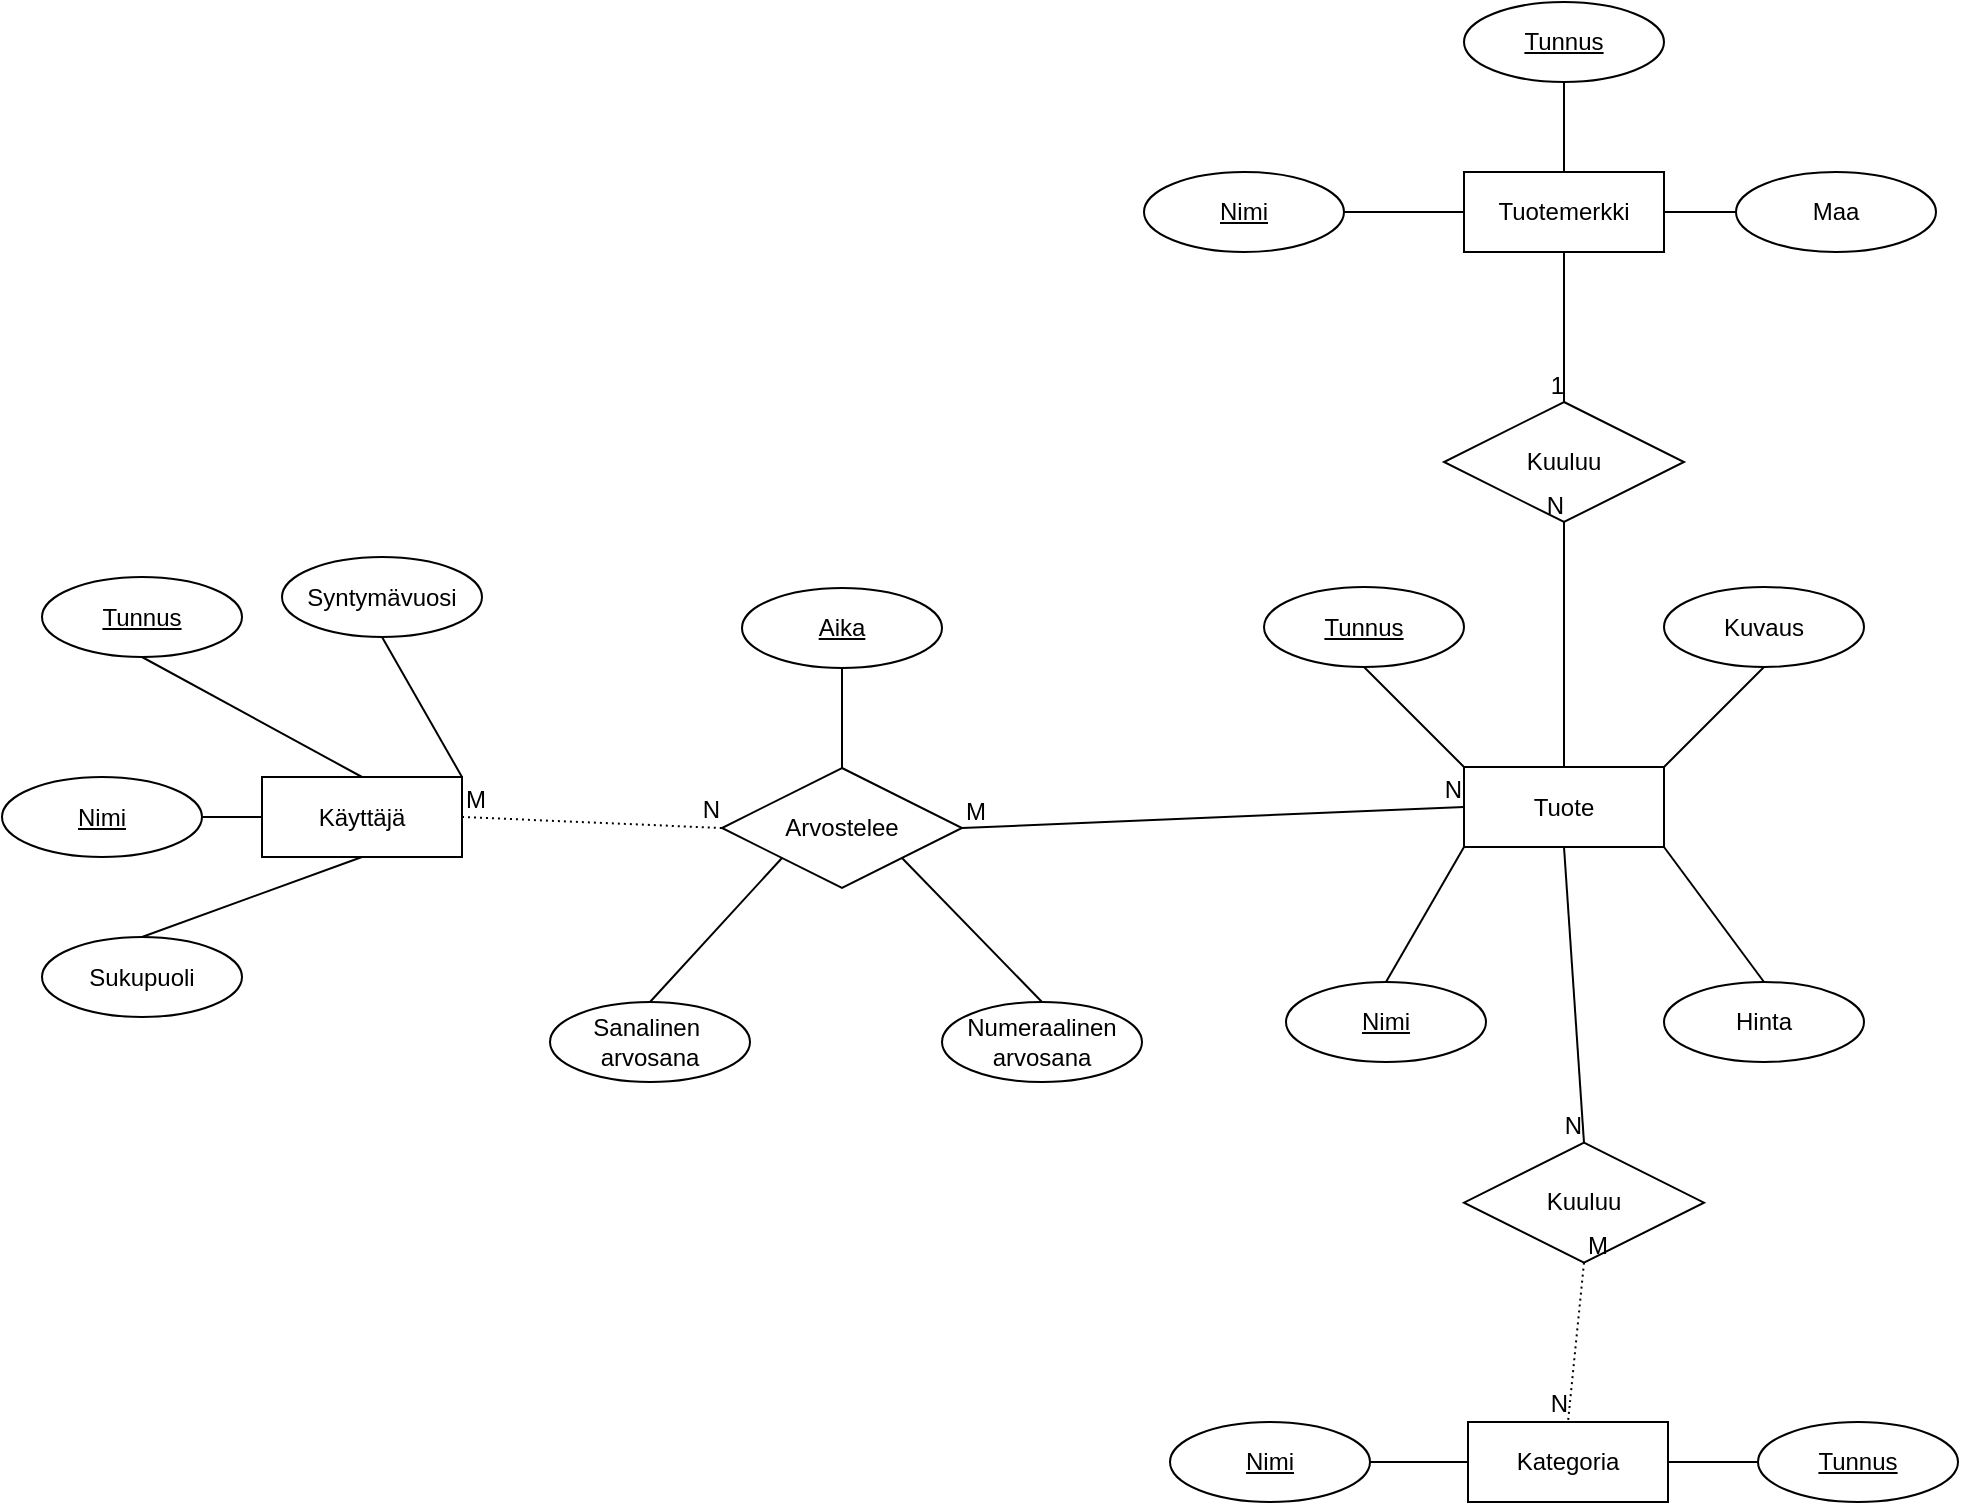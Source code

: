 <mxfile version="14.5.1" type="device"><diagram id="hmqA4cE2GXNcTE0PgJ97" name="Sivu-1"><mxGraphModel dx="1010" dy="1367" grid="1" gridSize="10" guides="1" tooltips="1" connect="1" arrows="1" fold="1" page="1" pageScale="1" pageWidth="827" pageHeight="1169" math="0" shadow="0"><root><mxCell id="0"/><mxCell id="1" parent="0"/><mxCell id="H9yxQupQNW9AQyWHFt7P-1" value="Käyttäjä" style="whiteSpace=wrap;html=1;align=center;" vertex="1" parent="1"><mxGeometry x="170" y="417.5" width="100" height="40" as="geometry"/></mxCell><mxCell id="H9yxQupQNW9AQyWHFt7P-2" value="Tunnus" style="ellipse;whiteSpace=wrap;html=1;align=center;fontStyle=4;" vertex="1" parent="1"><mxGeometry x="60" y="317.5" width="100" height="40" as="geometry"/></mxCell><mxCell id="H9yxQupQNW9AQyWHFt7P-3" value="Nimi" style="ellipse;whiteSpace=wrap;html=1;align=center;fontStyle=4;" vertex="1" parent="1"><mxGeometry x="40" y="417.5" width="100" height="40" as="geometry"/></mxCell><mxCell id="H9yxQupQNW9AQyWHFt7P-4" value="Sukupuoli" style="ellipse;whiteSpace=wrap;html=1;align=center;" vertex="1" parent="1"><mxGeometry x="60" y="497.5" width="100" height="40" as="geometry"/></mxCell><mxCell id="H9yxQupQNW9AQyWHFt7P-5" value="Syntymävuosi" style="ellipse;whiteSpace=wrap;html=1;align=center;" vertex="1" parent="1"><mxGeometry x="180" y="307.5" width="100" height="40" as="geometry"/></mxCell><mxCell id="H9yxQupQNW9AQyWHFt7P-6" value="" style="endArrow=none;html=1;rounded=0;exitX=0.5;exitY=1;exitDx=0;exitDy=0;entryX=0.5;entryY=0;entryDx=0;entryDy=0;" edge="1" parent="1" source="H9yxQupQNW9AQyWHFt7P-1" target="H9yxQupQNW9AQyWHFt7P-4"><mxGeometry relative="1" as="geometry"><mxPoint x="160" y="627.5" as="sourcePoint"/><mxPoint x="320" y="627.5" as="targetPoint"/></mxGeometry></mxCell><mxCell id="H9yxQupQNW9AQyWHFt7P-7" value="" style="endArrow=none;html=1;rounded=0;exitX=1;exitY=0;exitDx=0;exitDy=0;entryX=0.5;entryY=1;entryDx=0;entryDy=0;" edge="1" parent="1" source="H9yxQupQNW9AQyWHFt7P-1" target="H9yxQupQNW9AQyWHFt7P-5"><mxGeometry relative="1" as="geometry"><mxPoint x="330" y="517.5" as="sourcePoint"/><mxPoint x="490" y="517.5" as="targetPoint"/></mxGeometry></mxCell><mxCell id="H9yxQupQNW9AQyWHFt7P-8" value="" style="endArrow=none;html=1;rounded=0;exitX=0.5;exitY=0;exitDx=0;exitDy=0;entryX=0.5;entryY=1;entryDx=0;entryDy=0;" edge="1" parent="1" source="H9yxQupQNW9AQyWHFt7P-1" target="H9yxQupQNW9AQyWHFt7P-2"><mxGeometry relative="1" as="geometry"><mxPoint x="390" y="527.5" as="sourcePoint"/><mxPoint x="550" y="527.5" as="targetPoint"/></mxGeometry></mxCell><mxCell id="H9yxQupQNW9AQyWHFt7P-9" value="" style="endArrow=none;html=1;rounded=0;exitX=1;exitY=0.5;exitDx=0;exitDy=0;entryX=0;entryY=0.5;entryDx=0;entryDy=0;" edge="1" parent="1" source="H9yxQupQNW9AQyWHFt7P-3" target="H9yxQupQNW9AQyWHFt7P-1"><mxGeometry relative="1" as="geometry"><mxPoint x="250" y="597.5" as="sourcePoint"/><mxPoint x="410" y="597.5" as="targetPoint"/></mxGeometry></mxCell><mxCell id="H9yxQupQNW9AQyWHFt7P-10" value="Tuote" style="whiteSpace=wrap;html=1;align=center;" vertex="1" parent="1"><mxGeometry x="771" y="412.5" width="100" height="40" as="geometry"/></mxCell><mxCell id="H9yxQupQNW9AQyWHFt7P-11" value="Tunnus" style="ellipse;whiteSpace=wrap;html=1;align=center;fontStyle=4;" vertex="1" parent="1"><mxGeometry x="671" y="322.5" width="100" height="40" as="geometry"/></mxCell><mxCell id="H9yxQupQNW9AQyWHFt7P-12" value="Nimi" style="ellipse;whiteSpace=wrap;html=1;align=center;fontStyle=4;" vertex="1" parent="1"><mxGeometry x="682" y="520" width="100" height="40" as="geometry"/></mxCell><mxCell id="H9yxQupQNW9AQyWHFt7P-13" value="Hinta" style="ellipse;whiteSpace=wrap;html=1;align=center;" vertex="1" parent="1"><mxGeometry x="871" y="520" width="100" height="40" as="geometry"/></mxCell><mxCell id="H9yxQupQNW9AQyWHFt7P-14" value="Kuvaus" style="ellipse;whiteSpace=wrap;html=1;align=center;" vertex="1" parent="1"><mxGeometry x="871" y="322.5" width="100" height="40" as="geometry"/></mxCell><mxCell id="H9yxQupQNW9AQyWHFt7P-15" value="" style="endArrow=none;html=1;rounded=0;exitX=0.5;exitY=0;exitDx=0;exitDy=0;" edge="1" parent="1" source="H9yxQupQNW9AQyWHFt7P-12"><mxGeometry relative="1" as="geometry"><mxPoint x="877" y="572.5" as="sourcePoint"/><mxPoint x="771" y="452.5" as="targetPoint"/></mxGeometry></mxCell><mxCell id="H9yxQupQNW9AQyWHFt7P-16" value="" style="endArrow=none;html=1;rounded=0;exitX=1;exitY=1;exitDx=0;exitDy=0;entryX=0.5;entryY=0;entryDx=0;entryDy=0;" edge="1" parent="1" source="H9yxQupQNW9AQyWHFt7P-10" target="H9yxQupQNW9AQyWHFt7P-13"><mxGeometry relative="1" as="geometry"><mxPoint x="657" y="572.5" as="sourcePoint"/><mxPoint x="817" y="572.5" as="targetPoint"/></mxGeometry></mxCell><mxCell id="H9yxQupQNW9AQyWHFt7P-17" value="" style="endArrow=none;html=1;rounded=0;exitX=0;exitY=0;exitDx=0;exitDy=0;entryX=0.5;entryY=1;entryDx=0;entryDy=0;" edge="1" parent="1" source="H9yxQupQNW9AQyWHFt7P-10" target="H9yxQupQNW9AQyWHFt7P-11"><mxGeometry relative="1" as="geometry"><mxPoint x="887" y="552.5" as="sourcePoint"/><mxPoint x="1047" y="552.5" as="targetPoint"/></mxGeometry></mxCell><mxCell id="H9yxQupQNW9AQyWHFt7P-18" value="" style="endArrow=none;html=1;rounded=0;exitX=1;exitY=0;exitDx=0;exitDy=0;entryX=0.5;entryY=1;entryDx=0;entryDy=0;" edge="1" parent="1" source="H9yxQupQNW9AQyWHFt7P-10" target="H9yxQupQNW9AQyWHFt7P-14"><mxGeometry relative="1" as="geometry"><mxPoint x="877" y="532.5" as="sourcePoint"/><mxPoint x="1037" y="532.5" as="targetPoint"/></mxGeometry></mxCell><mxCell id="H9yxQupQNW9AQyWHFt7P-19" value="Tuotemerkki" style="whiteSpace=wrap;html=1;align=center;" vertex="1" parent="1"><mxGeometry x="771" y="115" width="100" height="40" as="geometry"/></mxCell><mxCell id="H9yxQupQNW9AQyWHFt7P-20" value="Tunnus" style="ellipse;whiteSpace=wrap;html=1;align=center;fontStyle=4;" vertex="1" parent="1"><mxGeometry x="771" y="30" width="100" height="40" as="geometry"/></mxCell><mxCell id="H9yxQupQNW9AQyWHFt7P-21" value="Nimi" style="ellipse;whiteSpace=wrap;html=1;align=center;fontStyle=4;" vertex="1" parent="1"><mxGeometry x="611" y="115" width="100" height="40" as="geometry"/></mxCell><mxCell id="H9yxQupQNW9AQyWHFt7P-22" value="Maa" style="ellipse;whiteSpace=wrap;html=1;align=center;" vertex="1" parent="1"><mxGeometry x="907" y="115" width="100" height="40" as="geometry"/></mxCell><mxCell id="H9yxQupQNW9AQyWHFt7P-23" value="" style="endArrow=none;html=1;rounded=0;exitX=0.5;exitY=1;exitDx=0;exitDy=0;" edge="1" parent="1" source="H9yxQupQNW9AQyWHFt7P-20" target="H9yxQupQNW9AQyWHFt7P-19"><mxGeometry relative="1" as="geometry"><mxPoint x="711" y="215" as="sourcePoint"/><mxPoint x="871" y="215" as="targetPoint"/></mxGeometry></mxCell><mxCell id="H9yxQupQNW9AQyWHFt7P-24" value="" style="endArrow=none;html=1;rounded=0;exitX=1;exitY=0.5;exitDx=0;exitDy=0;entryX=0;entryY=0.5;entryDx=0;entryDy=0;" edge="1" parent="1" source="H9yxQupQNW9AQyWHFt7P-21" target="H9yxQupQNW9AQyWHFt7P-19"><mxGeometry relative="1" as="geometry"><mxPoint x="531" y="225" as="sourcePoint"/><mxPoint x="691" y="225" as="targetPoint"/></mxGeometry></mxCell><mxCell id="H9yxQupQNW9AQyWHFt7P-25" value="" style="endArrow=none;html=1;rounded=0;exitX=1;exitY=0.5;exitDx=0;exitDy=0;entryX=0;entryY=0.5;entryDx=0;entryDy=0;" edge="1" parent="1" source="H9yxQupQNW9AQyWHFt7P-19" target="H9yxQupQNW9AQyWHFt7P-22"><mxGeometry relative="1" as="geometry"><mxPoint x="591" y="235" as="sourcePoint"/><mxPoint x="907" y="200" as="targetPoint"/></mxGeometry></mxCell><mxCell id="H9yxQupQNW9AQyWHFt7P-31" style="edgeStyle=orthogonalEdgeStyle;rounded=0;orthogonalLoop=1;jettySize=auto;html=1;exitX=0.5;exitY=0;exitDx=0;exitDy=0;" edge="1" parent="1" source="H9yxQupQNW9AQyWHFt7P-26"><mxGeometry relative="1" as="geometry"><mxPoint x="823" y="740" as="targetPoint"/></mxGeometry></mxCell><mxCell id="H9yxQupQNW9AQyWHFt7P-26" value="Kategoria" style="whiteSpace=wrap;html=1;align=center;" vertex="1" parent="1"><mxGeometry x="773" y="740" width="100" height="40" as="geometry"/></mxCell><mxCell id="H9yxQupQNW9AQyWHFt7P-27" value="Tunnus" style="ellipse;whiteSpace=wrap;html=1;align=center;fontStyle=4;" vertex="1" parent="1"><mxGeometry x="918" y="740" width="100" height="40" as="geometry"/></mxCell><mxCell id="H9yxQupQNW9AQyWHFt7P-28" value="Nimi" style="ellipse;whiteSpace=wrap;html=1;align=center;fontStyle=4;" vertex="1" parent="1"><mxGeometry x="624" y="740" width="100" height="40" as="geometry"/></mxCell><mxCell id="H9yxQupQNW9AQyWHFt7P-30" value="" style="endArrow=none;html=1;rounded=0;exitX=1;exitY=0.5;exitDx=0;exitDy=0;entryX=0;entryY=0.5;entryDx=0;entryDy=0;" edge="1" parent="1" source="H9yxQupQNW9AQyWHFt7P-28" target="H9yxQupQNW9AQyWHFt7P-26"><mxGeometry relative="1" as="geometry"><mxPoint x="1123" y="780" as="sourcePoint"/><mxPoint x="1283" y="780" as="targetPoint"/></mxGeometry></mxCell><mxCell id="H9yxQupQNW9AQyWHFt7P-33" value="" style="endArrow=none;html=1;rounded=0;exitX=1;exitY=0.5;exitDx=0;exitDy=0;entryX=0;entryY=0.5;entryDx=0;entryDy=0;" edge="1" parent="1" source="H9yxQupQNW9AQyWHFt7P-26" target="H9yxQupQNW9AQyWHFt7P-27"><mxGeometry relative="1" as="geometry"><mxPoint x="614" y="850" as="sourcePoint"/><mxPoint x="774" y="850" as="targetPoint"/></mxGeometry></mxCell><mxCell id="H9yxQupQNW9AQyWHFt7P-35" value="Kuuluu" style="shape=rhombus;perimeter=rhombusPerimeter;whiteSpace=wrap;html=1;align=center;" vertex="1" parent="1"><mxGeometry x="761" y="230" width="120" height="60" as="geometry"/></mxCell><mxCell id="H9yxQupQNW9AQyWHFt7P-36" value="" style="endArrow=none;html=1;rounded=0;exitX=0.5;exitY=0;exitDx=0;exitDy=0;entryX=0.5;entryY=1;entryDx=0;entryDy=0;" edge="1" parent="1" source="H9yxQupQNW9AQyWHFt7P-10" target="H9yxQupQNW9AQyWHFt7P-35"><mxGeometry relative="1" as="geometry"><mxPoint x="1000" y="430" as="sourcePoint"/><mxPoint x="1160" y="430" as="targetPoint"/></mxGeometry></mxCell><mxCell id="H9yxQupQNW9AQyWHFt7P-37" value="N" style="resizable=0;html=1;align=right;verticalAlign=bottom;" connectable="0" vertex="1" parent="H9yxQupQNW9AQyWHFt7P-36"><mxGeometry x="1" relative="1" as="geometry"/></mxCell><mxCell id="H9yxQupQNW9AQyWHFt7P-38" value="" style="endArrow=none;html=1;rounded=0;exitX=0.5;exitY=1;exitDx=0;exitDy=0;entryX=0.5;entryY=0;entryDx=0;entryDy=0;" edge="1" parent="1" source="H9yxQupQNW9AQyWHFt7P-19" target="H9yxQupQNW9AQyWHFt7P-35"><mxGeometry relative="1" as="geometry"><mxPoint x="430" y="530" as="sourcePoint"/><mxPoint x="590" y="530" as="targetPoint"/></mxGeometry></mxCell><mxCell id="H9yxQupQNW9AQyWHFt7P-39" value="1" style="resizable=0;html=1;align=right;verticalAlign=bottom;" connectable="0" vertex="1" parent="H9yxQupQNW9AQyWHFt7P-38"><mxGeometry x="1" relative="1" as="geometry"/></mxCell><mxCell id="H9yxQupQNW9AQyWHFt7P-40" value="Kuuluu" style="shape=rhombus;perimeter=rhombusPerimeter;whiteSpace=wrap;html=1;align=center;" vertex="1" parent="1"><mxGeometry x="771" y="600.36" width="120" height="60" as="geometry"/></mxCell><mxCell id="H9yxQupQNW9AQyWHFt7P-46" value="" style="endArrow=none;html=1;rounded=0;exitX=0.5;exitY=1;exitDx=0;exitDy=0;entryX=0.5;entryY=0;entryDx=0;entryDy=0;" edge="1" parent="1" source="H9yxQupQNW9AQyWHFt7P-10" target="H9yxQupQNW9AQyWHFt7P-40"><mxGeometry relative="1" as="geometry"><mxPoint x="410" y="640" as="sourcePoint"/><mxPoint x="570" y="640" as="targetPoint"/></mxGeometry></mxCell><mxCell id="H9yxQupQNW9AQyWHFt7P-47" value="N" style="resizable=0;html=1;align=right;verticalAlign=bottom;" connectable="0" vertex="1" parent="H9yxQupQNW9AQyWHFt7P-46"><mxGeometry x="1" relative="1" as="geometry"/></mxCell><mxCell id="H9yxQupQNW9AQyWHFt7P-50" value="" style="endArrow=none;html=1;rounded=0;dashed=1;dashPattern=1 2;exitX=0.5;exitY=1;exitDx=0;exitDy=0;entryX=0.5;entryY=0;entryDx=0;entryDy=0;" edge="1" parent="1" source="H9yxQupQNW9AQyWHFt7P-40" target="H9yxQupQNW9AQyWHFt7P-26"><mxGeometry relative="1" as="geometry"><mxPoint x="560" y="810" as="sourcePoint"/><mxPoint x="720" y="810" as="targetPoint"/></mxGeometry></mxCell><mxCell id="H9yxQupQNW9AQyWHFt7P-51" value="M" style="resizable=0;html=1;align=left;verticalAlign=bottom;" connectable="0" vertex="1" parent="H9yxQupQNW9AQyWHFt7P-50"><mxGeometry x="-1" relative="1" as="geometry"/></mxCell><mxCell id="H9yxQupQNW9AQyWHFt7P-52" value="N" style="resizable=0;html=1;align=right;verticalAlign=bottom;" connectable="0" vertex="1" parent="H9yxQupQNW9AQyWHFt7P-50"><mxGeometry x="1" relative="1" as="geometry"/></mxCell><mxCell id="H9yxQupQNW9AQyWHFt7P-55" value="Arvostelee" style="shape=rhombus;perimeter=rhombusPerimeter;whiteSpace=wrap;html=1;align=center;" vertex="1" parent="1"><mxGeometry x="400" y="413" width="120" height="60" as="geometry"/></mxCell><mxCell id="H9yxQupQNW9AQyWHFt7P-56" value="Aika" style="ellipse;whiteSpace=wrap;html=1;align=center;fontStyle=4;" vertex="1" parent="1"><mxGeometry x="410" y="323" width="100" height="40" as="geometry"/></mxCell><mxCell id="H9yxQupQNW9AQyWHFt7P-57" value="Sanalinen&amp;nbsp;&lt;br&gt;arvosana" style="ellipse;whiteSpace=wrap;html=1;align=center;" vertex="1" parent="1"><mxGeometry x="314" y="530" width="100" height="40" as="geometry"/></mxCell><mxCell id="H9yxQupQNW9AQyWHFt7P-58" value="Numeraalinen arvosana" style="ellipse;whiteSpace=wrap;html=1;align=center;" vertex="1" parent="1"><mxGeometry x="510" y="530" width="100" height="40" as="geometry"/></mxCell><mxCell id="H9yxQupQNW9AQyWHFt7P-59" value="" style="endArrow=none;html=1;rounded=0;exitX=0.5;exitY=0;exitDx=0;exitDy=0;entryX=0;entryY=1;entryDx=0;entryDy=0;" edge="1" parent="1" source="H9yxQupQNW9AQyWHFt7P-57" target="H9yxQupQNW9AQyWHFt7P-55"><mxGeometry relative="1" as="geometry"><mxPoint x="170" y="760" as="sourcePoint"/><mxPoint x="330" y="760" as="targetPoint"/></mxGeometry></mxCell><mxCell id="H9yxQupQNW9AQyWHFt7P-60" value="" style="endArrow=none;html=1;rounded=0;exitX=1;exitY=1;exitDx=0;exitDy=0;entryX=0.5;entryY=0;entryDx=0;entryDy=0;" edge="1" parent="1" source="H9yxQupQNW9AQyWHFt7P-55" target="H9yxQupQNW9AQyWHFt7P-58"><mxGeometry relative="1" as="geometry"><mxPoint x="360" y="670" as="sourcePoint"/><mxPoint x="520" y="670" as="targetPoint"/></mxGeometry></mxCell><mxCell id="H9yxQupQNW9AQyWHFt7P-61" value="" style="endArrow=none;html=1;rounded=0;exitX=0.5;exitY=1;exitDx=0;exitDy=0;entryX=0.5;entryY=0;entryDx=0;entryDy=0;" edge="1" parent="1" source="H9yxQupQNW9AQyWHFt7P-56" target="H9yxQupQNW9AQyWHFt7P-55"><mxGeometry relative="1" as="geometry"><mxPoint x="340" y="690" as="sourcePoint"/><mxPoint x="500" y="690" as="targetPoint"/></mxGeometry></mxCell><mxCell id="H9yxQupQNW9AQyWHFt7P-62" value="" style="endArrow=none;html=1;rounded=0;dashed=1;dashPattern=1 2;exitX=1;exitY=0.5;exitDx=0;exitDy=0;entryX=0;entryY=0.5;entryDx=0;entryDy=0;" edge="1" parent="1" source="H9yxQupQNW9AQyWHFt7P-1" target="H9yxQupQNW9AQyWHFt7P-55"><mxGeometry relative="1" as="geometry"><mxPoint x="210" y="700" as="sourcePoint"/><mxPoint x="370" y="700" as="targetPoint"/></mxGeometry></mxCell><mxCell id="H9yxQupQNW9AQyWHFt7P-63" value="M" style="resizable=0;html=1;align=left;verticalAlign=bottom;" connectable="0" vertex="1" parent="H9yxQupQNW9AQyWHFt7P-62"><mxGeometry x="-1" relative="1" as="geometry"/></mxCell><mxCell id="H9yxQupQNW9AQyWHFt7P-64" value="N" style="resizable=0;html=1;align=right;verticalAlign=bottom;" connectable="0" vertex="1" parent="H9yxQupQNW9AQyWHFt7P-62"><mxGeometry x="1" relative="1" as="geometry"/></mxCell><mxCell id="H9yxQupQNW9AQyWHFt7P-68" value="" style="endArrow=none;html=1;rounded=0;exitX=1;exitY=0.5;exitDx=0;exitDy=0;entryX=0;entryY=0.5;entryDx=0;entryDy=0;" edge="1" parent="1" source="H9yxQupQNW9AQyWHFt7P-55" target="H9yxQupQNW9AQyWHFt7P-10"><mxGeometry relative="1" as="geometry"><mxPoint x="470" y="720" as="sourcePoint"/><mxPoint x="630" y="720" as="targetPoint"/></mxGeometry></mxCell><mxCell id="H9yxQupQNW9AQyWHFt7P-69" value="M" style="resizable=0;html=1;align=left;verticalAlign=bottom;" connectable="0" vertex="1" parent="H9yxQupQNW9AQyWHFt7P-68"><mxGeometry x="-1" relative="1" as="geometry"/></mxCell><mxCell id="H9yxQupQNW9AQyWHFt7P-70" value="N" style="resizable=0;html=1;align=right;verticalAlign=bottom;" connectable="0" vertex="1" parent="H9yxQupQNW9AQyWHFt7P-68"><mxGeometry x="1" relative="1" as="geometry"/></mxCell></root></mxGraphModel></diagram></mxfile>